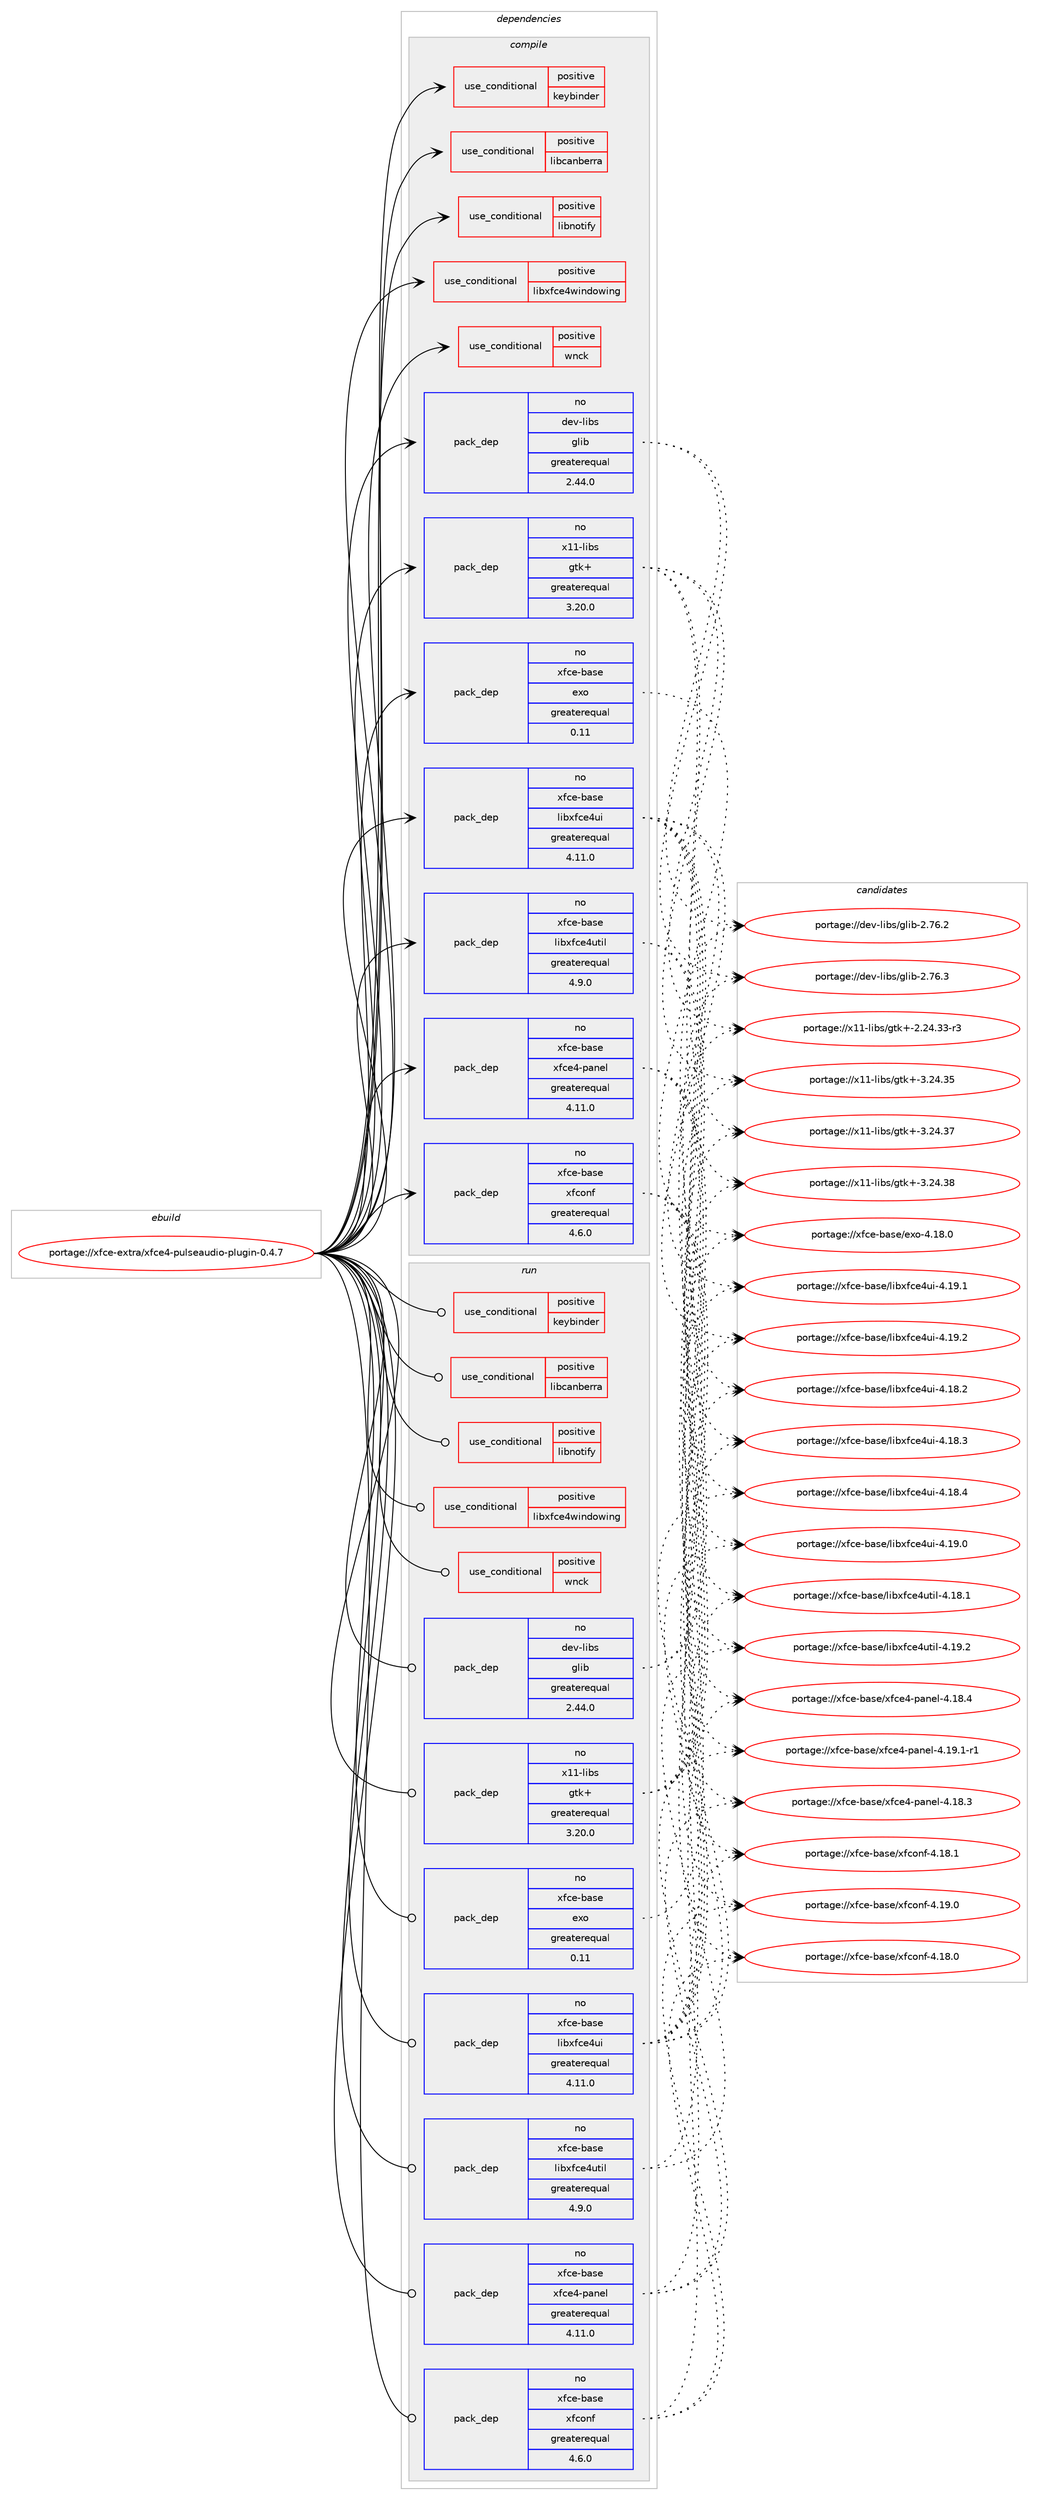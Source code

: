 digraph prolog {

# *************
# Graph options
# *************

newrank=true;
concentrate=true;
compound=true;
graph [rankdir=LR,fontname=Helvetica,fontsize=10,ranksep=1.5];#, ranksep=2.5, nodesep=0.2];
edge  [arrowhead=vee];
node  [fontname=Helvetica,fontsize=10];

# **********
# The ebuild
# **********

subgraph cluster_leftcol {
color=gray;
label=<<i>ebuild</i>>;
id [label="portage://xfce-extra/xfce4-pulseaudio-plugin-0.4.7", color=red, width=4, href="../xfce-extra/xfce4-pulseaudio-plugin-0.4.7.svg"];
}

# ****************
# The dependencies
# ****************

subgraph cluster_midcol {
color=gray;
label=<<i>dependencies</i>>;
subgraph cluster_compile {
fillcolor="#eeeeee";
style=filled;
label=<<i>compile</i>>;
subgraph cond135 {
dependency889 [label=<<TABLE BORDER="0" CELLBORDER="1" CELLSPACING="0" CELLPADDING="4"><TR><TD ROWSPAN="3" CELLPADDING="10">use_conditional</TD></TR><TR><TD>positive</TD></TR><TR><TD>keybinder</TD></TR></TABLE>>, shape=none, color=red];
# *** BEGIN UNKNOWN DEPENDENCY TYPE (TODO) ***
# dependency889 -> package_dependency(portage://xfce-extra/xfce4-pulseaudio-plugin-0.4.7,install,no,dev-libs,keybinder,none,[,,],[slot(3)],[])
# *** END UNKNOWN DEPENDENCY TYPE (TODO) ***

}
id:e -> dependency889:w [weight=20,style="solid",arrowhead="vee"];
subgraph cond136 {
dependency890 [label=<<TABLE BORDER="0" CELLBORDER="1" CELLSPACING="0" CELLPADDING="4"><TR><TD ROWSPAN="3" CELLPADDING="10">use_conditional</TD></TR><TR><TD>positive</TD></TR><TR><TD>libcanberra</TD></TR></TABLE>>, shape=none, color=red];
# *** BEGIN UNKNOWN DEPENDENCY TYPE (TODO) ***
# dependency890 -> package_dependency(portage://xfce-extra/xfce4-pulseaudio-plugin-0.4.7,install,no,media-libs,libcanberra,none,[,,],[],[])
# *** END UNKNOWN DEPENDENCY TYPE (TODO) ***

}
id:e -> dependency890:w [weight=20,style="solid",arrowhead="vee"];
subgraph cond137 {
dependency891 [label=<<TABLE BORDER="0" CELLBORDER="1" CELLSPACING="0" CELLPADDING="4"><TR><TD ROWSPAN="3" CELLPADDING="10">use_conditional</TD></TR><TR><TD>positive</TD></TR><TR><TD>libnotify</TD></TR></TABLE>>, shape=none, color=red];
# *** BEGIN UNKNOWN DEPENDENCY TYPE (TODO) ***
# dependency891 -> package_dependency(portage://xfce-extra/xfce4-pulseaudio-plugin-0.4.7,install,no,x11-libs,libnotify,none,[,,],[],[])
# *** END UNKNOWN DEPENDENCY TYPE (TODO) ***

}
id:e -> dependency891:w [weight=20,style="solid",arrowhead="vee"];
subgraph cond138 {
dependency892 [label=<<TABLE BORDER="0" CELLBORDER="1" CELLSPACING="0" CELLPADDING="4"><TR><TD ROWSPAN="3" CELLPADDING="10">use_conditional</TD></TR><TR><TD>positive</TD></TR><TR><TD>libxfce4windowing</TD></TR></TABLE>>, shape=none, color=red];
# *** BEGIN UNKNOWN DEPENDENCY TYPE (TODO) ***
# dependency892 -> package_dependency(portage://xfce-extra/xfce4-pulseaudio-plugin-0.4.7,install,no,xfce-base,libxfce4windowing,none,[,,],any_same_slot,[])
# *** END UNKNOWN DEPENDENCY TYPE (TODO) ***

}
id:e -> dependency892:w [weight=20,style="solid",arrowhead="vee"];
subgraph cond139 {
dependency893 [label=<<TABLE BORDER="0" CELLBORDER="1" CELLSPACING="0" CELLPADDING="4"><TR><TD ROWSPAN="3" CELLPADDING="10">use_conditional</TD></TR><TR><TD>positive</TD></TR><TR><TD>wnck</TD></TR></TABLE>>, shape=none, color=red];
# *** BEGIN UNKNOWN DEPENDENCY TYPE (TODO) ***
# dependency893 -> package_dependency(portage://xfce-extra/xfce4-pulseaudio-plugin-0.4.7,install,no,x11-libs,libwnck,none,[,,],[slot(3)],[])
# *** END UNKNOWN DEPENDENCY TYPE (TODO) ***

}
id:e -> dependency893:w [weight=20,style="solid",arrowhead="vee"];
subgraph pack639 {
dependency894 [label=<<TABLE BORDER="0" CELLBORDER="1" CELLSPACING="0" CELLPADDING="4" WIDTH="220"><TR><TD ROWSPAN="6" CELLPADDING="30">pack_dep</TD></TR><TR><TD WIDTH="110">no</TD></TR><TR><TD>dev-libs</TD></TR><TR><TD>glib</TD></TR><TR><TD>greaterequal</TD></TR><TR><TD>2.44.0</TD></TR></TABLE>>, shape=none, color=blue];
}
id:e -> dependency894:w [weight=20,style="solid",arrowhead="vee"];
# *** BEGIN UNKNOWN DEPENDENCY TYPE (TODO) ***
# id -> package_dependency(portage://xfce-extra/xfce4-pulseaudio-plugin-0.4.7,install,no,media-sound,pulseaudio,none,[,,],any_same_slot,[use(enable(glib),none)])
# *** END UNKNOWN DEPENDENCY TYPE (TODO) ***

subgraph pack640 {
dependency895 [label=<<TABLE BORDER="0" CELLBORDER="1" CELLSPACING="0" CELLPADDING="4" WIDTH="220"><TR><TD ROWSPAN="6" CELLPADDING="30">pack_dep</TD></TR><TR><TD WIDTH="110">no</TD></TR><TR><TD>x11-libs</TD></TR><TR><TD>gtk+</TD></TR><TR><TD>greaterequal</TD></TR><TR><TD>3.20.0</TD></TR></TABLE>>, shape=none, color=blue];
}
id:e -> dependency895:w [weight=20,style="solid",arrowhead="vee"];
subgraph pack641 {
dependency896 [label=<<TABLE BORDER="0" CELLBORDER="1" CELLSPACING="0" CELLPADDING="4" WIDTH="220"><TR><TD ROWSPAN="6" CELLPADDING="30">pack_dep</TD></TR><TR><TD WIDTH="110">no</TD></TR><TR><TD>xfce-base</TD></TR><TR><TD>exo</TD></TR><TR><TD>greaterequal</TD></TR><TR><TD>0.11</TD></TR></TABLE>>, shape=none, color=blue];
}
id:e -> dependency896:w [weight=20,style="solid",arrowhead="vee"];
subgraph pack642 {
dependency897 [label=<<TABLE BORDER="0" CELLBORDER="1" CELLSPACING="0" CELLPADDING="4" WIDTH="220"><TR><TD ROWSPAN="6" CELLPADDING="30">pack_dep</TD></TR><TR><TD WIDTH="110">no</TD></TR><TR><TD>xfce-base</TD></TR><TR><TD>libxfce4ui</TD></TR><TR><TD>greaterequal</TD></TR><TR><TD>4.11.0</TD></TR></TABLE>>, shape=none, color=blue];
}
id:e -> dependency897:w [weight=20,style="solid",arrowhead="vee"];
subgraph pack643 {
dependency898 [label=<<TABLE BORDER="0" CELLBORDER="1" CELLSPACING="0" CELLPADDING="4" WIDTH="220"><TR><TD ROWSPAN="6" CELLPADDING="30">pack_dep</TD></TR><TR><TD WIDTH="110">no</TD></TR><TR><TD>xfce-base</TD></TR><TR><TD>libxfce4util</TD></TR><TR><TD>greaterequal</TD></TR><TR><TD>4.9.0</TD></TR></TABLE>>, shape=none, color=blue];
}
id:e -> dependency898:w [weight=20,style="solid",arrowhead="vee"];
subgraph pack644 {
dependency899 [label=<<TABLE BORDER="0" CELLBORDER="1" CELLSPACING="0" CELLPADDING="4" WIDTH="220"><TR><TD ROWSPAN="6" CELLPADDING="30">pack_dep</TD></TR><TR><TD WIDTH="110">no</TD></TR><TR><TD>xfce-base</TD></TR><TR><TD>xfce4-panel</TD></TR><TR><TD>greaterequal</TD></TR><TR><TD>4.11.0</TD></TR></TABLE>>, shape=none, color=blue];
}
id:e -> dependency899:w [weight=20,style="solid",arrowhead="vee"];
subgraph pack645 {
dependency900 [label=<<TABLE BORDER="0" CELLBORDER="1" CELLSPACING="0" CELLPADDING="4" WIDTH="220"><TR><TD ROWSPAN="6" CELLPADDING="30">pack_dep</TD></TR><TR><TD WIDTH="110">no</TD></TR><TR><TD>xfce-base</TD></TR><TR><TD>xfconf</TD></TR><TR><TD>greaterequal</TD></TR><TR><TD>4.6.0</TD></TR></TABLE>>, shape=none, color=blue];
}
id:e -> dependency900:w [weight=20,style="solid",arrowhead="vee"];
}
subgraph cluster_compileandrun {
fillcolor="#eeeeee";
style=filled;
label=<<i>compile and run</i>>;
}
subgraph cluster_run {
fillcolor="#eeeeee";
style=filled;
label=<<i>run</i>>;
subgraph cond140 {
dependency901 [label=<<TABLE BORDER="0" CELLBORDER="1" CELLSPACING="0" CELLPADDING="4"><TR><TD ROWSPAN="3" CELLPADDING="10">use_conditional</TD></TR><TR><TD>positive</TD></TR><TR><TD>keybinder</TD></TR></TABLE>>, shape=none, color=red];
# *** BEGIN UNKNOWN DEPENDENCY TYPE (TODO) ***
# dependency901 -> package_dependency(portage://xfce-extra/xfce4-pulseaudio-plugin-0.4.7,run,no,dev-libs,keybinder,none,[,,],[slot(3)],[])
# *** END UNKNOWN DEPENDENCY TYPE (TODO) ***

}
id:e -> dependency901:w [weight=20,style="solid",arrowhead="odot"];
subgraph cond141 {
dependency902 [label=<<TABLE BORDER="0" CELLBORDER="1" CELLSPACING="0" CELLPADDING="4"><TR><TD ROWSPAN="3" CELLPADDING="10">use_conditional</TD></TR><TR><TD>positive</TD></TR><TR><TD>libcanberra</TD></TR></TABLE>>, shape=none, color=red];
# *** BEGIN UNKNOWN DEPENDENCY TYPE (TODO) ***
# dependency902 -> package_dependency(portage://xfce-extra/xfce4-pulseaudio-plugin-0.4.7,run,no,media-libs,libcanberra,none,[,,],[],[])
# *** END UNKNOWN DEPENDENCY TYPE (TODO) ***

}
id:e -> dependency902:w [weight=20,style="solid",arrowhead="odot"];
subgraph cond142 {
dependency903 [label=<<TABLE BORDER="0" CELLBORDER="1" CELLSPACING="0" CELLPADDING="4"><TR><TD ROWSPAN="3" CELLPADDING="10">use_conditional</TD></TR><TR><TD>positive</TD></TR><TR><TD>libnotify</TD></TR></TABLE>>, shape=none, color=red];
# *** BEGIN UNKNOWN DEPENDENCY TYPE (TODO) ***
# dependency903 -> package_dependency(portage://xfce-extra/xfce4-pulseaudio-plugin-0.4.7,run,no,x11-libs,libnotify,none,[,,],[],[])
# *** END UNKNOWN DEPENDENCY TYPE (TODO) ***

}
id:e -> dependency903:w [weight=20,style="solid",arrowhead="odot"];
subgraph cond143 {
dependency904 [label=<<TABLE BORDER="0" CELLBORDER="1" CELLSPACING="0" CELLPADDING="4"><TR><TD ROWSPAN="3" CELLPADDING="10">use_conditional</TD></TR><TR><TD>positive</TD></TR><TR><TD>libxfce4windowing</TD></TR></TABLE>>, shape=none, color=red];
# *** BEGIN UNKNOWN DEPENDENCY TYPE (TODO) ***
# dependency904 -> package_dependency(portage://xfce-extra/xfce4-pulseaudio-plugin-0.4.7,run,no,xfce-base,libxfce4windowing,none,[,,],any_same_slot,[])
# *** END UNKNOWN DEPENDENCY TYPE (TODO) ***

}
id:e -> dependency904:w [weight=20,style="solid",arrowhead="odot"];
subgraph cond144 {
dependency905 [label=<<TABLE BORDER="0" CELLBORDER="1" CELLSPACING="0" CELLPADDING="4"><TR><TD ROWSPAN="3" CELLPADDING="10">use_conditional</TD></TR><TR><TD>positive</TD></TR><TR><TD>wnck</TD></TR></TABLE>>, shape=none, color=red];
# *** BEGIN UNKNOWN DEPENDENCY TYPE (TODO) ***
# dependency905 -> package_dependency(portage://xfce-extra/xfce4-pulseaudio-plugin-0.4.7,run,no,x11-libs,libwnck,none,[,,],[slot(3)],[])
# *** END UNKNOWN DEPENDENCY TYPE (TODO) ***

}
id:e -> dependency905:w [weight=20,style="solid",arrowhead="odot"];
subgraph pack646 {
dependency906 [label=<<TABLE BORDER="0" CELLBORDER="1" CELLSPACING="0" CELLPADDING="4" WIDTH="220"><TR><TD ROWSPAN="6" CELLPADDING="30">pack_dep</TD></TR><TR><TD WIDTH="110">no</TD></TR><TR><TD>dev-libs</TD></TR><TR><TD>glib</TD></TR><TR><TD>greaterequal</TD></TR><TR><TD>2.44.0</TD></TR></TABLE>>, shape=none, color=blue];
}
id:e -> dependency906:w [weight=20,style="solid",arrowhead="odot"];
# *** BEGIN UNKNOWN DEPENDENCY TYPE (TODO) ***
# id -> package_dependency(portage://xfce-extra/xfce4-pulseaudio-plugin-0.4.7,run,no,media-sound,pulseaudio,none,[,,],any_same_slot,[use(enable(glib),none)])
# *** END UNKNOWN DEPENDENCY TYPE (TODO) ***

subgraph pack647 {
dependency907 [label=<<TABLE BORDER="0" CELLBORDER="1" CELLSPACING="0" CELLPADDING="4" WIDTH="220"><TR><TD ROWSPAN="6" CELLPADDING="30">pack_dep</TD></TR><TR><TD WIDTH="110">no</TD></TR><TR><TD>x11-libs</TD></TR><TR><TD>gtk+</TD></TR><TR><TD>greaterequal</TD></TR><TR><TD>3.20.0</TD></TR></TABLE>>, shape=none, color=blue];
}
id:e -> dependency907:w [weight=20,style="solid",arrowhead="odot"];
subgraph pack648 {
dependency908 [label=<<TABLE BORDER="0" CELLBORDER="1" CELLSPACING="0" CELLPADDING="4" WIDTH="220"><TR><TD ROWSPAN="6" CELLPADDING="30">pack_dep</TD></TR><TR><TD WIDTH="110">no</TD></TR><TR><TD>xfce-base</TD></TR><TR><TD>exo</TD></TR><TR><TD>greaterequal</TD></TR><TR><TD>0.11</TD></TR></TABLE>>, shape=none, color=blue];
}
id:e -> dependency908:w [weight=20,style="solid",arrowhead="odot"];
subgraph pack649 {
dependency909 [label=<<TABLE BORDER="0" CELLBORDER="1" CELLSPACING="0" CELLPADDING="4" WIDTH="220"><TR><TD ROWSPAN="6" CELLPADDING="30">pack_dep</TD></TR><TR><TD WIDTH="110">no</TD></TR><TR><TD>xfce-base</TD></TR><TR><TD>libxfce4ui</TD></TR><TR><TD>greaterequal</TD></TR><TR><TD>4.11.0</TD></TR></TABLE>>, shape=none, color=blue];
}
id:e -> dependency909:w [weight=20,style="solid",arrowhead="odot"];
subgraph pack650 {
dependency910 [label=<<TABLE BORDER="0" CELLBORDER="1" CELLSPACING="0" CELLPADDING="4" WIDTH="220"><TR><TD ROWSPAN="6" CELLPADDING="30">pack_dep</TD></TR><TR><TD WIDTH="110">no</TD></TR><TR><TD>xfce-base</TD></TR><TR><TD>libxfce4util</TD></TR><TR><TD>greaterequal</TD></TR><TR><TD>4.9.0</TD></TR></TABLE>>, shape=none, color=blue];
}
id:e -> dependency910:w [weight=20,style="solid",arrowhead="odot"];
subgraph pack651 {
dependency911 [label=<<TABLE BORDER="0" CELLBORDER="1" CELLSPACING="0" CELLPADDING="4" WIDTH="220"><TR><TD ROWSPAN="6" CELLPADDING="30">pack_dep</TD></TR><TR><TD WIDTH="110">no</TD></TR><TR><TD>xfce-base</TD></TR><TR><TD>xfce4-panel</TD></TR><TR><TD>greaterequal</TD></TR><TR><TD>4.11.0</TD></TR></TABLE>>, shape=none, color=blue];
}
id:e -> dependency911:w [weight=20,style="solid",arrowhead="odot"];
subgraph pack652 {
dependency912 [label=<<TABLE BORDER="0" CELLBORDER="1" CELLSPACING="0" CELLPADDING="4" WIDTH="220"><TR><TD ROWSPAN="6" CELLPADDING="30">pack_dep</TD></TR><TR><TD WIDTH="110">no</TD></TR><TR><TD>xfce-base</TD></TR><TR><TD>xfconf</TD></TR><TR><TD>greaterequal</TD></TR><TR><TD>4.6.0</TD></TR></TABLE>>, shape=none, color=blue];
}
id:e -> dependency912:w [weight=20,style="solid",arrowhead="odot"];
}
}

# **************
# The candidates
# **************

subgraph cluster_choices {
rank=same;
color=gray;
label=<<i>candidates</i>>;

subgraph choice639 {
color=black;
nodesep=1;
choice1001011184510810598115471031081059845504655544650 [label="portage://dev-libs/glib-2.76.2", color=red, width=4,href="../dev-libs/glib-2.76.2.svg"];
choice1001011184510810598115471031081059845504655544651 [label="portage://dev-libs/glib-2.76.3", color=red, width=4,href="../dev-libs/glib-2.76.3.svg"];
dependency894:e -> choice1001011184510810598115471031081059845504655544650:w [style=dotted,weight="100"];
dependency894:e -> choice1001011184510810598115471031081059845504655544651:w [style=dotted,weight="100"];
}
subgraph choice640 {
color=black;
nodesep=1;
choice12049494510810598115471031161074345504650524651514511451 [label="portage://x11-libs/gtk+-2.24.33-r3", color=red, width=4,href="../x11-libs/gtk+-2.24.33-r3.svg"];
choice1204949451081059811547103116107434551465052465153 [label="portage://x11-libs/gtk+-3.24.35", color=red, width=4,href="../x11-libs/gtk+-3.24.35.svg"];
choice1204949451081059811547103116107434551465052465155 [label="portage://x11-libs/gtk+-3.24.37", color=red, width=4,href="../x11-libs/gtk+-3.24.37.svg"];
choice1204949451081059811547103116107434551465052465156 [label="portage://x11-libs/gtk+-3.24.38", color=red, width=4,href="../x11-libs/gtk+-3.24.38.svg"];
dependency895:e -> choice12049494510810598115471031161074345504650524651514511451:w [style=dotted,weight="100"];
dependency895:e -> choice1204949451081059811547103116107434551465052465153:w [style=dotted,weight="100"];
dependency895:e -> choice1204949451081059811547103116107434551465052465155:w [style=dotted,weight="100"];
dependency895:e -> choice1204949451081059811547103116107434551465052465156:w [style=dotted,weight="100"];
}
subgraph choice641 {
color=black;
nodesep=1;
choice120102991014598971151014710112011145524649564648 [label="portage://xfce-base/exo-4.18.0", color=red, width=4,href="../xfce-base/exo-4.18.0.svg"];
dependency896:e -> choice120102991014598971151014710112011145524649564648:w [style=dotted,weight="100"];
}
subgraph choice642 {
color=black;
nodesep=1;
choice120102991014598971151014710810598120102991015211710545524649564650 [label="portage://xfce-base/libxfce4ui-4.18.2", color=red, width=4,href="../xfce-base/libxfce4ui-4.18.2.svg"];
choice120102991014598971151014710810598120102991015211710545524649564651 [label="portage://xfce-base/libxfce4ui-4.18.3", color=red, width=4,href="../xfce-base/libxfce4ui-4.18.3.svg"];
choice120102991014598971151014710810598120102991015211710545524649564652 [label="portage://xfce-base/libxfce4ui-4.18.4", color=red, width=4,href="../xfce-base/libxfce4ui-4.18.4.svg"];
choice120102991014598971151014710810598120102991015211710545524649574648 [label="portage://xfce-base/libxfce4ui-4.19.0", color=red, width=4,href="../xfce-base/libxfce4ui-4.19.0.svg"];
choice120102991014598971151014710810598120102991015211710545524649574649 [label="portage://xfce-base/libxfce4ui-4.19.1", color=red, width=4,href="../xfce-base/libxfce4ui-4.19.1.svg"];
choice120102991014598971151014710810598120102991015211710545524649574650 [label="portage://xfce-base/libxfce4ui-4.19.2", color=red, width=4,href="../xfce-base/libxfce4ui-4.19.2.svg"];
dependency897:e -> choice120102991014598971151014710810598120102991015211710545524649564650:w [style=dotted,weight="100"];
dependency897:e -> choice120102991014598971151014710810598120102991015211710545524649564651:w [style=dotted,weight="100"];
dependency897:e -> choice120102991014598971151014710810598120102991015211710545524649564652:w [style=dotted,weight="100"];
dependency897:e -> choice120102991014598971151014710810598120102991015211710545524649574648:w [style=dotted,weight="100"];
dependency897:e -> choice120102991014598971151014710810598120102991015211710545524649574649:w [style=dotted,weight="100"];
dependency897:e -> choice120102991014598971151014710810598120102991015211710545524649574650:w [style=dotted,weight="100"];
}
subgraph choice643 {
color=black;
nodesep=1;
choice120102991014598971151014710810598120102991015211711610510845524649564649 [label="portage://xfce-base/libxfce4util-4.18.1", color=red, width=4,href="../xfce-base/libxfce4util-4.18.1.svg"];
choice120102991014598971151014710810598120102991015211711610510845524649574650 [label="portage://xfce-base/libxfce4util-4.19.2", color=red, width=4,href="../xfce-base/libxfce4util-4.19.2.svg"];
dependency898:e -> choice120102991014598971151014710810598120102991015211711610510845524649564649:w [style=dotted,weight="100"];
dependency898:e -> choice120102991014598971151014710810598120102991015211711610510845524649574650:w [style=dotted,weight="100"];
}
subgraph choice644 {
color=black;
nodesep=1;
choice12010299101459897115101471201029910152451129711010110845524649564651 [label="portage://xfce-base/xfce4-panel-4.18.3", color=red, width=4,href="../xfce-base/xfce4-panel-4.18.3.svg"];
choice12010299101459897115101471201029910152451129711010110845524649564652 [label="portage://xfce-base/xfce4-panel-4.18.4", color=red, width=4,href="../xfce-base/xfce4-panel-4.18.4.svg"];
choice120102991014598971151014712010299101524511297110101108455246495746494511449 [label="portage://xfce-base/xfce4-panel-4.19.1-r1", color=red, width=4,href="../xfce-base/xfce4-panel-4.19.1-r1.svg"];
dependency899:e -> choice12010299101459897115101471201029910152451129711010110845524649564651:w [style=dotted,weight="100"];
dependency899:e -> choice12010299101459897115101471201029910152451129711010110845524649564652:w [style=dotted,weight="100"];
dependency899:e -> choice120102991014598971151014712010299101524511297110101108455246495746494511449:w [style=dotted,weight="100"];
}
subgraph choice645 {
color=black;
nodesep=1;
choice12010299101459897115101471201029911111010245524649564648 [label="portage://xfce-base/xfconf-4.18.0", color=red, width=4,href="../xfce-base/xfconf-4.18.0.svg"];
choice12010299101459897115101471201029911111010245524649564649 [label="portage://xfce-base/xfconf-4.18.1", color=red, width=4,href="../xfce-base/xfconf-4.18.1.svg"];
choice12010299101459897115101471201029911111010245524649574648 [label="portage://xfce-base/xfconf-4.19.0", color=red, width=4,href="../xfce-base/xfconf-4.19.0.svg"];
dependency900:e -> choice12010299101459897115101471201029911111010245524649564648:w [style=dotted,weight="100"];
dependency900:e -> choice12010299101459897115101471201029911111010245524649564649:w [style=dotted,weight="100"];
dependency900:e -> choice12010299101459897115101471201029911111010245524649574648:w [style=dotted,weight="100"];
}
subgraph choice646 {
color=black;
nodesep=1;
choice1001011184510810598115471031081059845504655544650 [label="portage://dev-libs/glib-2.76.2", color=red, width=4,href="../dev-libs/glib-2.76.2.svg"];
choice1001011184510810598115471031081059845504655544651 [label="portage://dev-libs/glib-2.76.3", color=red, width=4,href="../dev-libs/glib-2.76.3.svg"];
dependency906:e -> choice1001011184510810598115471031081059845504655544650:w [style=dotted,weight="100"];
dependency906:e -> choice1001011184510810598115471031081059845504655544651:w [style=dotted,weight="100"];
}
subgraph choice647 {
color=black;
nodesep=1;
choice12049494510810598115471031161074345504650524651514511451 [label="portage://x11-libs/gtk+-2.24.33-r3", color=red, width=4,href="../x11-libs/gtk+-2.24.33-r3.svg"];
choice1204949451081059811547103116107434551465052465153 [label="portage://x11-libs/gtk+-3.24.35", color=red, width=4,href="../x11-libs/gtk+-3.24.35.svg"];
choice1204949451081059811547103116107434551465052465155 [label="portage://x11-libs/gtk+-3.24.37", color=red, width=4,href="../x11-libs/gtk+-3.24.37.svg"];
choice1204949451081059811547103116107434551465052465156 [label="portage://x11-libs/gtk+-3.24.38", color=red, width=4,href="../x11-libs/gtk+-3.24.38.svg"];
dependency907:e -> choice12049494510810598115471031161074345504650524651514511451:w [style=dotted,weight="100"];
dependency907:e -> choice1204949451081059811547103116107434551465052465153:w [style=dotted,weight="100"];
dependency907:e -> choice1204949451081059811547103116107434551465052465155:w [style=dotted,weight="100"];
dependency907:e -> choice1204949451081059811547103116107434551465052465156:w [style=dotted,weight="100"];
}
subgraph choice648 {
color=black;
nodesep=1;
choice120102991014598971151014710112011145524649564648 [label="portage://xfce-base/exo-4.18.0", color=red, width=4,href="../xfce-base/exo-4.18.0.svg"];
dependency908:e -> choice120102991014598971151014710112011145524649564648:w [style=dotted,weight="100"];
}
subgraph choice649 {
color=black;
nodesep=1;
choice120102991014598971151014710810598120102991015211710545524649564650 [label="portage://xfce-base/libxfce4ui-4.18.2", color=red, width=4,href="../xfce-base/libxfce4ui-4.18.2.svg"];
choice120102991014598971151014710810598120102991015211710545524649564651 [label="portage://xfce-base/libxfce4ui-4.18.3", color=red, width=4,href="../xfce-base/libxfce4ui-4.18.3.svg"];
choice120102991014598971151014710810598120102991015211710545524649564652 [label="portage://xfce-base/libxfce4ui-4.18.4", color=red, width=4,href="../xfce-base/libxfce4ui-4.18.4.svg"];
choice120102991014598971151014710810598120102991015211710545524649574648 [label="portage://xfce-base/libxfce4ui-4.19.0", color=red, width=4,href="../xfce-base/libxfce4ui-4.19.0.svg"];
choice120102991014598971151014710810598120102991015211710545524649574649 [label="portage://xfce-base/libxfce4ui-4.19.1", color=red, width=4,href="../xfce-base/libxfce4ui-4.19.1.svg"];
choice120102991014598971151014710810598120102991015211710545524649574650 [label="portage://xfce-base/libxfce4ui-4.19.2", color=red, width=4,href="../xfce-base/libxfce4ui-4.19.2.svg"];
dependency909:e -> choice120102991014598971151014710810598120102991015211710545524649564650:w [style=dotted,weight="100"];
dependency909:e -> choice120102991014598971151014710810598120102991015211710545524649564651:w [style=dotted,weight="100"];
dependency909:e -> choice120102991014598971151014710810598120102991015211710545524649564652:w [style=dotted,weight="100"];
dependency909:e -> choice120102991014598971151014710810598120102991015211710545524649574648:w [style=dotted,weight="100"];
dependency909:e -> choice120102991014598971151014710810598120102991015211710545524649574649:w [style=dotted,weight="100"];
dependency909:e -> choice120102991014598971151014710810598120102991015211710545524649574650:w [style=dotted,weight="100"];
}
subgraph choice650 {
color=black;
nodesep=1;
choice120102991014598971151014710810598120102991015211711610510845524649564649 [label="portage://xfce-base/libxfce4util-4.18.1", color=red, width=4,href="../xfce-base/libxfce4util-4.18.1.svg"];
choice120102991014598971151014710810598120102991015211711610510845524649574650 [label="portage://xfce-base/libxfce4util-4.19.2", color=red, width=4,href="../xfce-base/libxfce4util-4.19.2.svg"];
dependency910:e -> choice120102991014598971151014710810598120102991015211711610510845524649564649:w [style=dotted,weight="100"];
dependency910:e -> choice120102991014598971151014710810598120102991015211711610510845524649574650:w [style=dotted,weight="100"];
}
subgraph choice651 {
color=black;
nodesep=1;
choice12010299101459897115101471201029910152451129711010110845524649564651 [label="portage://xfce-base/xfce4-panel-4.18.3", color=red, width=4,href="../xfce-base/xfce4-panel-4.18.3.svg"];
choice12010299101459897115101471201029910152451129711010110845524649564652 [label="portage://xfce-base/xfce4-panel-4.18.4", color=red, width=4,href="../xfce-base/xfce4-panel-4.18.4.svg"];
choice120102991014598971151014712010299101524511297110101108455246495746494511449 [label="portage://xfce-base/xfce4-panel-4.19.1-r1", color=red, width=4,href="../xfce-base/xfce4-panel-4.19.1-r1.svg"];
dependency911:e -> choice12010299101459897115101471201029910152451129711010110845524649564651:w [style=dotted,weight="100"];
dependency911:e -> choice12010299101459897115101471201029910152451129711010110845524649564652:w [style=dotted,weight="100"];
dependency911:e -> choice120102991014598971151014712010299101524511297110101108455246495746494511449:w [style=dotted,weight="100"];
}
subgraph choice652 {
color=black;
nodesep=1;
choice12010299101459897115101471201029911111010245524649564648 [label="portage://xfce-base/xfconf-4.18.0", color=red, width=4,href="../xfce-base/xfconf-4.18.0.svg"];
choice12010299101459897115101471201029911111010245524649564649 [label="portage://xfce-base/xfconf-4.18.1", color=red, width=4,href="../xfce-base/xfconf-4.18.1.svg"];
choice12010299101459897115101471201029911111010245524649574648 [label="portage://xfce-base/xfconf-4.19.0", color=red, width=4,href="../xfce-base/xfconf-4.19.0.svg"];
dependency912:e -> choice12010299101459897115101471201029911111010245524649564648:w [style=dotted,weight="100"];
dependency912:e -> choice12010299101459897115101471201029911111010245524649564649:w [style=dotted,weight="100"];
dependency912:e -> choice12010299101459897115101471201029911111010245524649574648:w [style=dotted,weight="100"];
}
}

}
